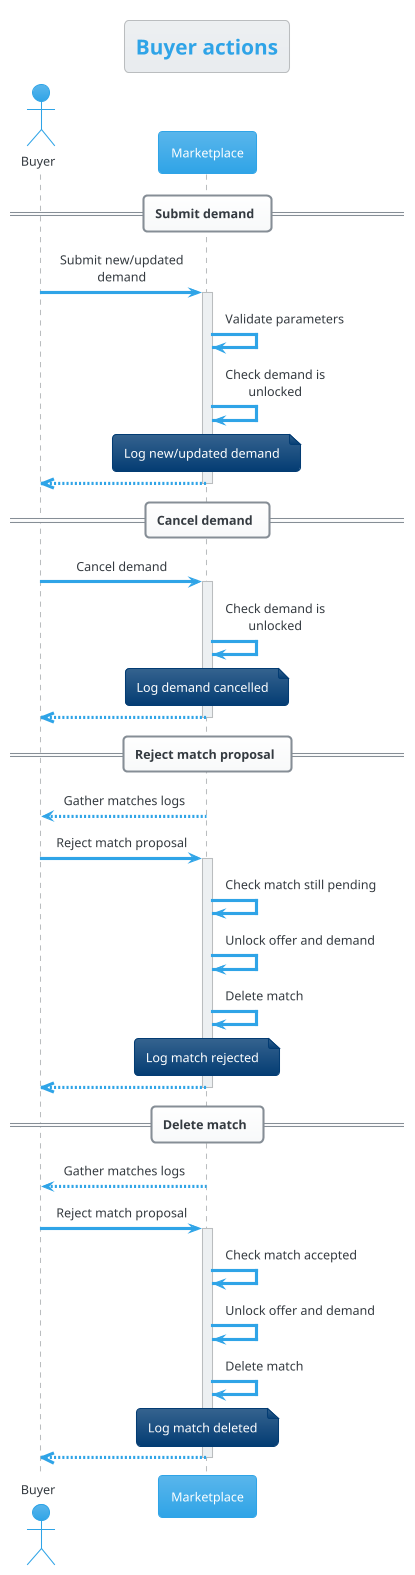@startuml Buyer actions
title Buyer actions
!theme cerulean

skinparam maxMessageSize 150
skinparam defaultTextAlignment center
skinparam noteTextAlignment left

actor "Buyer" as bu
participant "Marketplace" as ma

== Submit demand ==
bu->ma ++: Submit new/updated demand
ma->ma: Validate parameters
ma->ma: Check demand is unlocked
note over ma: Log new/updated demand
ma-->>bu --

== Cancel demand ==
bu->ma ++: Cancel demand
ma->ma: Check demand is unlocked
note over ma: Log demand cancelled
ma-->>bu --

== Reject match proposal ==
bu<--ma: Gather matches logs
bu->ma ++: Reject match proposal
ma->ma: Check match still pending
ma->ma: Unlock offer and demand
ma->ma: Delete match
note over ma: Log match rejected
ma-->>bu --

== Delete match ==
bu<--ma: Gather matches logs
bu->ma ++: Reject match proposal
ma->ma: Check match accepted
ma->ma: Unlock offer and demand
ma->ma: Delete match
note over ma: Log match deleted
ma-->>bu --
@enduml